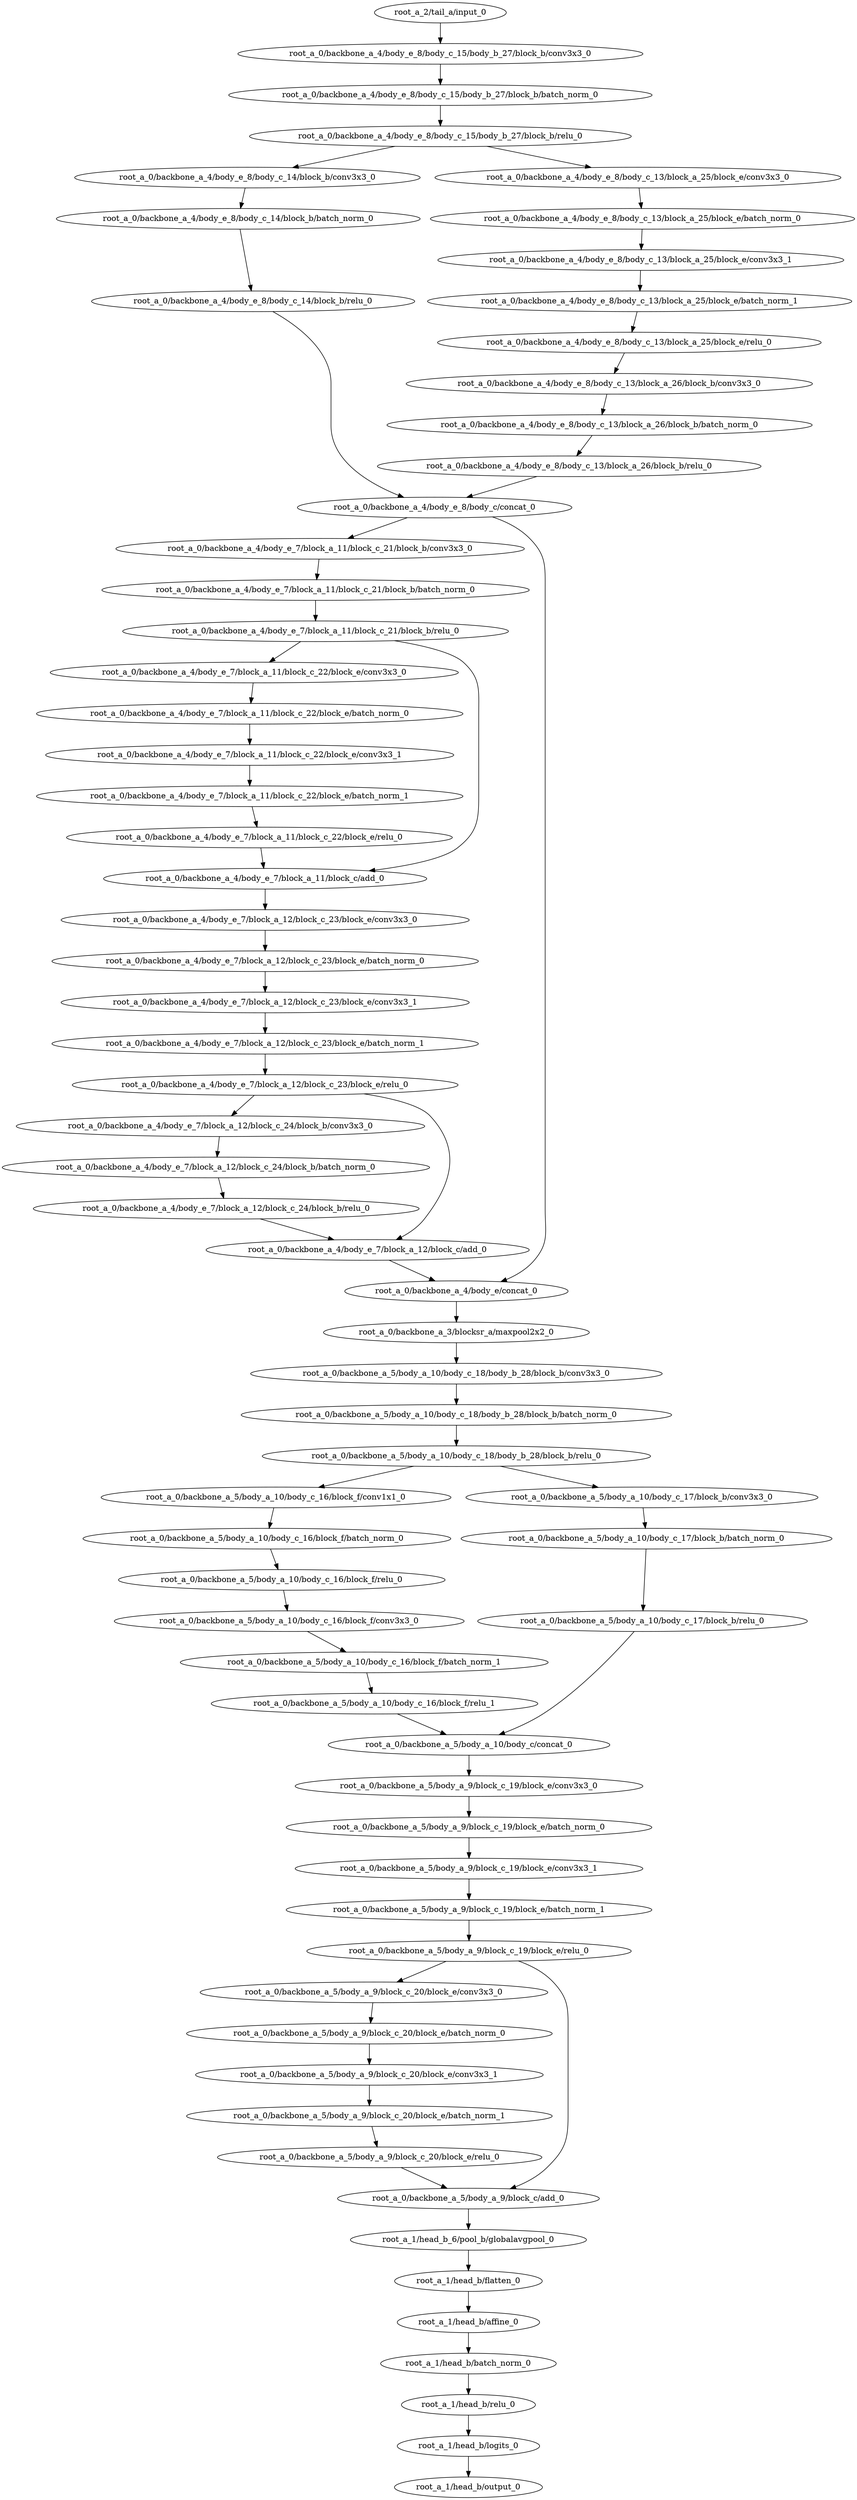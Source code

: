 digraph root_a {
	"root_a_2/tail_a/input_0"
	"root_a_0/backbone_a_4/body_e_8/body_c_15/body_b_27/block_b/conv3x3_0"
	"root_a_0/backbone_a_4/body_e_8/body_c_15/body_b_27/block_b/batch_norm_0"
	"root_a_0/backbone_a_4/body_e_8/body_c_15/body_b_27/block_b/relu_0"
	"root_a_0/backbone_a_4/body_e_8/body_c_14/block_b/conv3x3_0"
	"root_a_0/backbone_a_4/body_e_8/body_c_14/block_b/batch_norm_0"
	"root_a_0/backbone_a_4/body_e_8/body_c_14/block_b/relu_0"
	"root_a_0/backbone_a_4/body_e_8/body_c_13/block_a_25/block_e/conv3x3_0"
	"root_a_0/backbone_a_4/body_e_8/body_c_13/block_a_25/block_e/batch_norm_0"
	"root_a_0/backbone_a_4/body_e_8/body_c_13/block_a_25/block_e/conv3x3_1"
	"root_a_0/backbone_a_4/body_e_8/body_c_13/block_a_25/block_e/batch_norm_1"
	"root_a_0/backbone_a_4/body_e_8/body_c_13/block_a_25/block_e/relu_0"
	"root_a_0/backbone_a_4/body_e_8/body_c_13/block_a_26/block_b/conv3x3_0"
	"root_a_0/backbone_a_4/body_e_8/body_c_13/block_a_26/block_b/batch_norm_0"
	"root_a_0/backbone_a_4/body_e_8/body_c_13/block_a_26/block_b/relu_0"
	"root_a_0/backbone_a_4/body_e_8/body_c/concat_0"
	"root_a_0/backbone_a_4/body_e_7/block_a_11/block_c_21/block_b/conv3x3_0"
	"root_a_0/backbone_a_4/body_e_7/block_a_11/block_c_21/block_b/batch_norm_0"
	"root_a_0/backbone_a_4/body_e_7/block_a_11/block_c_21/block_b/relu_0"
	"root_a_0/backbone_a_4/body_e_7/block_a_11/block_c_22/block_e/conv3x3_0"
	"root_a_0/backbone_a_4/body_e_7/block_a_11/block_c_22/block_e/batch_norm_0"
	"root_a_0/backbone_a_4/body_e_7/block_a_11/block_c_22/block_e/conv3x3_1"
	"root_a_0/backbone_a_4/body_e_7/block_a_11/block_c_22/block_e/batch_norm_1"
	"root_a_0/backbone_a_4/body_e_7/block_a_11/block_c_22/block_e/relu_0"
	"root_a_0/backbone_a_4/body_e_7/block_a_11/block_c/add_0"
	"root_a_0/backbone_a_4/body_e_7/block_a_12/block_c_23/block_e/conv3x3_0"
	"root_a_0/backbone_a_4/body_e_7/block_a_12/block_c_23/block_e/batch_norm_0"
	"root_a_0/backbone_a_4/body_e_7/block_a_12/block_c_23/block_e/conv3x3_1"
	"root_a_0/backbone_a_4/body_e_7/block_a_12/block_c_23/block_e/batch_norm_1"
	"root_a_0/backbone_a_4/body_e_7/block_a_12/block_c_23/block_e/relu_0"
	"root_a_0/backbone_a_4/body_e_7/block_a_12/block_c_24/block_b/conv3x3_0"
	"root_a_0/backbone_a_4/body_e_7/block_a_12/block_c_24/block_b/batch_norm_0"
	"root_a_0/backbone_a_4/body_e_7/block_a_12/block_c_24/block_b/relu_0"
	"root_a_0/backbone_a_4/body_e_7/block_a_12/block_c/add_0"
	"root_a_0/backbone_a_4/body_e/concat_0"
	"root_a_0/backbone_a_3/blocksr_a/maxpool2x2_0"
	"root_a_0/backbone_a_5/body_a_10/body_c_18/body_b_28/block_b/conv3x3_0"
	"root_a_0/backbone_a_5/body_a_10/body_c_18/body_b_28/block_b/batch_norm_0"
	"root_a_0/backbone_a_5/body_a_10/body_c_18/body_b_28/block_b/relu_0"
	"root_a_0/backbone_a_5/body_a_10/body_c_16/block_f/conv1x1_0"
	"root_a_0/backbone_a_5/body_a_10/body_c_16/block_f/batch_norm_0"
	"root_a_0/backbone_a_5/body_a_10/body_c_16/block_f/relu_0"
	"root_a_0/backbone_a_5/body_a_10/body_c_16/block_f/conv3x3_0"
	"root_a_0/backbone_a_5/body_a_10/body_c_16/block_f/batch_norm_1"
	"root_a_0/backbone_a_5/body_a_10/body_c_16/block_f/relu_1"
	"root_a_0/backbone_a_5/body_a_10/body_c_17/block_b/conv3x3_0"
	"root_a_0/backbone_a_5/body_a_10/body_c_17/block_b/batch_norm_0"
	"root_a_0/backbone_a_5/body_a_10/body_c_17/block_b/relu_0"
	"root_a_0/backbone_a_5/body_a_10/body_c/concat_0"
	"root_a_0/backbone_a_5/body_a_9/block_c_19/block_e/conv3x3_0"
	"root_a_0/backbone_a_5/body_a_9/block_c_19/block_e/batch_norm_0"
	"root_a_0/backbone_a_5/body_a_9/block_c_19/block_e/conv3x3_1"
	"root_a_0/backbone_a_5/body_a_9/block_c_19/block_e/batch_norm_1"
	"root_a_0/backbone_a_5/body_a_9/block_c_19/block_e/relu_0"
	"root_a_0/backbone_a_5/body_a_9/block_c_20/block_e/conv3x3_0"
	"root_a_0/backbone_a_5/body_a_9/block_c_20/block_e/batch_norm_0"
	"root_a_0/backbone_a_5/body_a_9/block_c_20/block_e/conv3x3_1"
	"root_a_0/backbone_a_5/body_a_9/block_c_20/block_e/batch_norm_1"
	"root_a_0/backbone_a_5/body_a_9/block_c_20/block_e/relu_0"
	"root_a_0/backbone_a_5/body_a_9/block_c/add_0"
	"root_a_1/head_b_6/pool_b/globalavgpool_0"
	"root_a_1/head_b/flatten_0"
	"root_a_1/head_b/affine_0"
	"root_a_1/head_b/batch_norm_0"
	"root_a_1/head_b/relu_0"
	"root_a_1/head_b/logits_0"
	"root_a_1/head_b/output_0"

	"root_a_2/tail_a/input_0" -> "root_a_0/backbone_a_4/body_e_8/body_c_15/body_b_27/block_b/conv3x3_0"
	"root_a_0/backbone_a_4/body_e_8/body_c_15/body_b_27/block_b/conv3x3_0" -> "root_a_0/backbone_a_4/body_e_8/body_c_15/body_b_27/block_b/batch_norm_0"
	"root_a_0/backbone_a_4/body_e_8/body_c_15/body_b_27/block_b/batch_norm_0" -> "root_a_0/backbone_a_4/body_e_8/body_c_15/body_b_27/block_b/relu_0"
	"root_a_0/backbone_a_4/body_e_8/body_c_15/body_b_27/block_b/relu_0" -> "root_a_0/backbone_a_4/body_e_8/body_c_14/block_b/conv3x3_0"
	"root_a_0/backbone_a_4/body_e_8/body_c_14/block_b/conv3x3_0" -> "root_a_0/backbone_a_4/body_e_8/body_c_14/block_b/batch_norm_0"
	"root_a_0/backbone_a_4/body_e_8/body_c_14/block_b/batch_norm_0" -> "root_a_0/backbone_a_4/body_e_8/body_c_14/block_b/relu_0"
	"root_a_0/backbone_a_4/body_e_8/body_c_15/body_b_27/block_b/relu_0" -> "root_a_0/backbone_a_4/body_e_8/body_c_13/block_a_25/block_e/conv3x3_0"
	"root_a_0/backbone_a_4/body_e_8/body_c_13/block_a_25/block_e/conv3x3_0" -> "root_a_0/backbone_a_4/body_e_8/body_c_13/block_a_25/block_e/batch_norm_0"
	"root_a_0/backbone_a_4/body_e_8/body_c_13/block_a_25/block_e/batch_norm_0" -> "root_a_0/backbone_a_4/body_e_8/body_c_13/block_a_25/block_e/conv3x3_1"
	"root_a_0/backbone_a_4/body_e_8/body_c_13/block_a_25/block_e/conv3x3_1" -> "root_a_0/backbone_a_4/body_e_8/body_c_13/block_a_25/block_e/batch_norm_1"
	"root_a_0/backbone_a_4/body_e_8/body_c_13/block_a_25/block_e/batch_norm_1" -> "root_a_0/backbone_a_4/body_e_8/body_c_13/block_a_25/block_e/relu_0"
	"root_a_0/backbone_a_4/body_e_8/body_c_13/block_a_25/block_e/relu_0" -> "root_a_0/backbone_a_4/body_e_8/body_c_13/block_a_26/block_b/conv3x3_0"
	"root_a_0/backbone_a_4/body_e_8/body_c_13/block_a_26/block_b/conv3x3_0" -> "root_a_0/backbone_a_4/body_e_8/body_c_13/block_a_26/block_b/batch_norm_0"
	"root_a_0/backbone_a_4/body_e_8/body_c_13/block_a_26/block_b/batch_norm_0" -> "root_a_0/backbone_a_4/body_e_8/body_c_13/block_a_26/block_b/relu_0"
	"root_a_0/backbone_a_4/body_e_8/body_c_14/block_b/relu_0" -> "root_a_0/backbone_a_4/body_e_8/body_c/concat_0"
	"root_a_0/backbone_a_4/body_e_8/body_c_13/block_a_26/block_b/relu_0" -> "root_a_0/backbone_a_4/body_e_8/body_c/concat_0"
	"root_a_0/backbone_a_4/body_e_8/body_c/concat_0" -> "root_a_0/backbone_a_4/body_e_7/block_a_11/block_c_21/block_b/conv3x3_0"
	"root_a_0/backbone_a_4/body_e_7/block_a_11/block_c_21/block_b/conv3x3_0" -> "root_a_0/backbone_a_4/body_e_7/block_a_11/block_c_21/block_b/batch_norm_0"
	"root_a_0/backbone_a_4/body_e_7/block_a_11/block_c_21/block_b/batch_norm_0" -> "root_a_0/backbone_a_4/body_e_7/block_a_11/block_c_21/block_b/relu_0"
	"root_a_0/backbone_a_4/body_e_7/block_a_11/block_c_21/block_b/relu_0" -> "root_a_0/backbone_a_4/body_e_7/block_a_11/block_c_22/block_e/conv3x3_0"
	"root_a_0/backbone_a_4/body_e_7/block_a_11/block_c_22/block_e/conv3x3_0" -> "root_a_0/backbone_a_4/body_e_7/block_a_11/block_c_22/block_e/batch_norm_0"
	"root_a_0/backbone_a_4/body_e_7/block_a_11/block_c_22/block_e/batch_norm_0" -> "root_a_0/backbone_a_4/body_e_7/block_a_11/block_c_22/block_e/conv3x3_1"
	"root_a_0/backbone_a_4/body_e_7/block_a_11/block_c_22/block_e/conv3x3_1" -> "root_a_0/backbone_a_4/body_e_7/block_a_11/block_c_22/block_e/batch_norm_1"
	"root_a_0/backbone_a_4/body_e_7/block_a_11/block_c_22/block_e/batch_norm_1" -> "root_a_0/backbone_a_4/body_e_7/block_a_11/block_c_22/block_e/relu_0"
	"root_a_0/backbone_a_4/body_e_7/block_a_11/block_c_21/block_b/relu_0" -> "root_a_0/backbone_a_4/body_e_7/block_a_11/block_c/add_0"
	"root_a_0/backbone_a_4/body_e_7/block_a_11/block_c_22/block_e/relu_0" -> "root_a_0/backbone_a_4/body_e_7/block_a_11/block_c/add_0"
	"root_a_0/backbone_a_4/body_e_7/block_a_11/block_c/add_0" -> "root_a_0/backbone_a_4/body_e_7/block_a_12/block_c_23/block_e/conv3x3_0"
	"root_a_0/backbone_a_4/body_e_7/block_a_12/block_c_23/block_e/conv3x3_0" -> "root_a_0/backbone_a_4/body_e_7/block_a_12/block_c_23/block_e/batch_norm_0"
	"root_a_0/backbone_a_4/body_e_7/block_a_12/block_c_23/block_e/batch_norm_0" -> "root_a_0/backbone_a_4/body_e_7/block_a_12/block_c_23/block_e/conv3x3_1"
	"root_a_0/backbone_a_4/body_e_7/block_a_12/block_c_23/block_e/conv3x3_1" -> "root_a_0/backbone_a_4/body_e_7/block_a_12/block_c_23/block_e/batch_norm_1"
	"root_a_0/backbone_a_4/body_e_7/block_a_12/block_c_23/block_e/batch_norm_1" -> "root_a_0/backbone_a_4/body_e_7/block_a_12/block_c_23/block_e/relu_0"
	"root_a_0/backbone_a_4/body_e_7/block_a_12/block_c_23/block_e/relu_0" -> "root_a_0/backbone_a_4/body_e_7/block_a_12/block_c_24/block_b/conv3x3_0"
	"root_a_0/backbone_a_4/body_e_7/block_a_12/block_c_24/block_b/conv3x3_0" -> "root_a_0/backbone_a_4/body_e_7/block_a_12/block_c_24/block_b/batch_norm_0"
	"root_a_0/backbone_a_4/body_e_7/block_a_12/block_c_24/block_b/batch_norm_0" -> "root_a_0/backbone_a_4/body_e_7/block_a_12/block_c_24/block_b/relu_0"
	"root_a_0/backbone_a_4/body_e_7/block_a_12/block_c_23/block_e/relu_0" -> "root_a_0/backbone_a_4/body_e_7/block_a_12/block_c/add_0"
	"root_a_0/backbone_a_4/body_e_7/block_a_12/block_c_24/block_b/relu_0" -> "root_a_0/backbone_a_4/body_e_7/block_a_12/block_c/add_0"
	"root_a_0/backbone_a_4/body_e_8/body_c/concat_0" -> "root_a_0/backbone_a_4/body_e/concat_0"
	"root_a_0/backbone_a_4/body_e_7/block_a_12/block_c/add_0" -> "root_a_0/backbone_a_4/body_e/concat_0"
	"root_a_0/backbone_a_4/body_e/concat_0" -> "root_a_0/backbone_a_3/blocksr_a/maxpool2x2_0"
	"root_a_0/backbone_a_3/blocksr_a/maxpool2x2_0" -> "root_a_0/backbone_a_5/body_a_10/body_c_18/body_b_28/block_b/conv3x3_0"
	"root_a_0/backbone_a_5/body_a_10/body_c_18/body_b_28/block_b/conv3x3_0" -> "root_a_0/backbone_a_5/body_a_10/body_c_18/body_b_28/block_b/batch_norm_0"
	"root_a_0/backbone_a_5/body_a_10/body_c_18/body_b_28/block_b/batch_norm_0" -> "root_a_0/backbone_a_5/body_a_10/body_c_18/body_b_28/block_b/relu_0"
	"root_a_0/backbone_a_5/body_a_10/body_c_18/body_b_28/block_b/relu_0" -> "root_a_0/backbone_a_5/body_a_10/body_c_16/block_f/conv1x1_0"
	"root_a_0/backbone_a_5/body_a_10/body_c_16/block_f/conv1x1_0" -> "root_a_0/backbone_a_5/body_a_10/body_c_16/block_f/batch_norm_0"
	"root_a_0/backbone_a_5/body_a_10/body_c_16/block_f/batch_norm_0" -> "root_a_0/backbone_a_5/body_a_10/body_c_16/block_f/relu_0"
	"root_a_0/backbone_a_5/body_a_10/body_c_16/block_f/relu_0" -> "root_a_0/backbone_a_5/body_a_10/body_c_16/block_f/conv3x3_0"
	"root_a_0/backbone_a_5/body_a_10/body_c_16/block_f/conv3x3_0" -> "root_a_0/backbone_a_5/body_a_10/body_c_16/block_f/batch_norm_1"
	"root_a_0/backbone_a_5/body_a_10/body_c_16/block_f/batch_norm_1" -> "root_a_0/backbone_a_5/body_a_10/body_c_16/block_f/relu_1"
	"root_a_0/backbone_a_5/body_a_10/body_c_18/body_b_28/block_b/relu_0" -> "root_a_0/backbone_a_5/body_a_10/body_c_17/block_b/conv3x3_0"
	"root_a_0/backbone_a_5/body_a_10/body_c_17/block_b/conv3x3_0" -> "root_a_0/backbone_a_5/body_a_10/body_c_17/block_b/batch_norm_0"
	"root_a_0/backbone_a_5/body_a_10/body_c_17/block_b/batch_norm_0" -> "root_a_0/backbone_a_5/body_a_10/body_c_17/block_b/relu_0"
	"root_a_0/backbone_a_5/body_a_10/body_c_16/block_f/relu_1" -> "root_a_0/backbone_a_5/body_a_10/body_c/concat_0"
	"root_a_0/backbone_a_5/body_a_10/body_c_17/block_b/relu_0" -> "root_a_0/backbone_a_5/body_a_10/body_c/concat_0"
	"root_a_0/backbone_a_5/body_a_10/body_c/concat_0" -> "root_a_0/backbone_a_5/body_a_9/block_c_19/block_e/conv3x3_0"
	"root_a_0/backbone_a_5/body_a_9/block_c_19/block_e/conv3x3_0" -> "root_a_0/backbone_a_5/body_a_9/block_c_19/block_e/batch_norm_0"
	"root_a_0/backbone_a_5/body_a_9/block_c_19/block_e/batch_norm_0" -> "root_a_0/backbone_a_5/body_a_9/block_c_19/block_e/conv3x3_1"
	"root_a_0/backbone_a_5/body_a_9/block_c_19/block_e/conv3x3_1" -> "root_a_0/backbone_a_5/body_a_9/block_c_19/block_e/batch_norm_1"
	"root_a_0/backbone_a_5/body_a_9/block_c_19/block_e/batch_norm_1" -> "root_a_0/backbone_a_5/body_a_9/block_c_19/block_e/relu_0"
	"root_a_0/backbone_a_5/body_a_9/block_c_19/block_e/relu_0" -> "root_a_0/backbone_a_5/body_a_9/block_c_20/block_e/conv3x3_0"
	"root_a_0/backbone_a_5/body_a_9/block_c_20/block_e/conv3x3_0" -> "root_a_0/backbone_a_5/body_a_9/block_c_20/block_e/batch_norm_0"
	"root_a_0/backbone_a_5/body_a_9/block_c_20/block_e/batch_norm_0" -> "root_a_0/backbone_a_5/body_a_9/block_c_20/block_e/conv3x3_1"
	"root_a_0/backbone_a_5/body_a_9/block_c_20/block_e/conv3x3_1" -> "root_a_0/backbone_a_5/body_a_9/block_c_20/block_e/batch_norm_1"
	"root_a_0/backbone_a_5/body_a_9/block_c_20/block_e/batch_norm_1" -> "root_a_0/backbone_a_5/body_a_9/block_c_20/block_e/relu_0"
	"root_a_0/backbone_a_5/body_a_9/block_c_19/block_e/relu_0" -> "root_a_0/backbone_a_5/body_a_9/block_c/add_0"
	"root_a_0/backbone_a_5/body_a_9/block_c_20/block_e/relu_0" -> "root_a_0/backbone_a_5/body_a_9/block_c/add_0"
	"root_a_0/backbone_a_5/body_a_9/block_c/add_0" -> "root_a_1/head_b_6/pool_b/globalavgpool_0"
	"root_a_1/head_b_6/pool_b/globalavgpool_0" -> "root_a_1/head_b/flatten_0"
	"root_a_1/head_b/flatten_0" -> "root_a_1/head_b/affine_0"
	"root_a_1/head_b/affine_0" -> "root_a_1/head_b/batch_norm_0"
	"root_a_1/head_b/batch_norm_0" -> "root_a_1/head_b/relu_0"
	"root_a_1/head_b/relu_0" -> "root_a_1/head_b/logits_0"
	"root_a_1/head_b/logits_0" -> "root_a_1/head_b/output_0"

}
